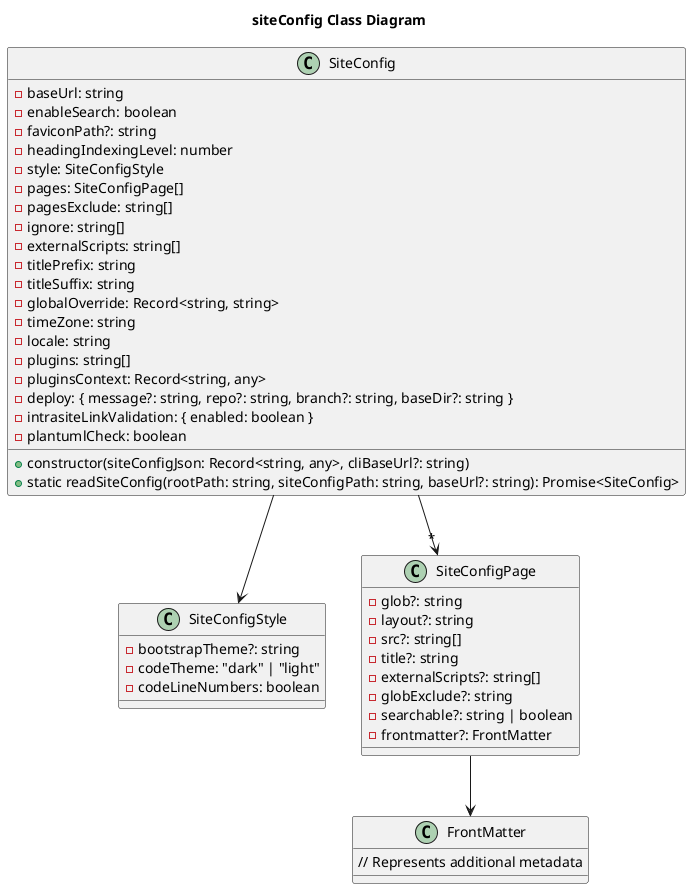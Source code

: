 @startuml
title siteConfig Class Diagram


class SiteConfig {
  - baseUrl: string
  - enableSearch: boolean
  - faviconPath?: string
  - headingIndexingLevel: number
  - style: SiteConfigStyle
  - pages: SiteConfigPage[]
  - pagesExclude: string[]
  - ignore: string[]
  - externalScripts: string[]
  - titlePrefix: string
  - titleSuffix: string
  - globalOverride: Record<string, string>
  - timeZone: string
  - locale: string
  - plugins: string[]
  - pluginsContext: Record<string, any>
  - deploy: { message?: string, repo?: string, branch?: string, baseDir?: string }
  - intrasiteLinkValidation: { enabled: boolean }
  - plantumlCheck: boolean
  
  + constructor(siteConfigJson: Record<string, any>, cliBaseUrl?: string)
  + static readSiteConfig(rootPath: string, siteConfigPath: string, baseUrl?: string): Promise<SiteConfig>
}

class SiteConfigStyle {
  - bootstrapTheme?: string
  - codeTheme: "dark" | "light"
  - codeLineNumbers: boolean
}

class SiteConfigPage {
  - glob?: string
  - layout?: string
  - src?: string[]
  - title?: string
  - externalScripts?: string[]
  - globExclude?: string
  - searchable?: string | boolean
  - frontmatter?: FrontMatter
}

class FrontMatter {
  // Represents additional metadata
}

SiteConfig --> SiteConfigStyle
SiteConfig --> "*" SiteConfigPage
SiteConfigPage --> FrontMatter
@enduml



